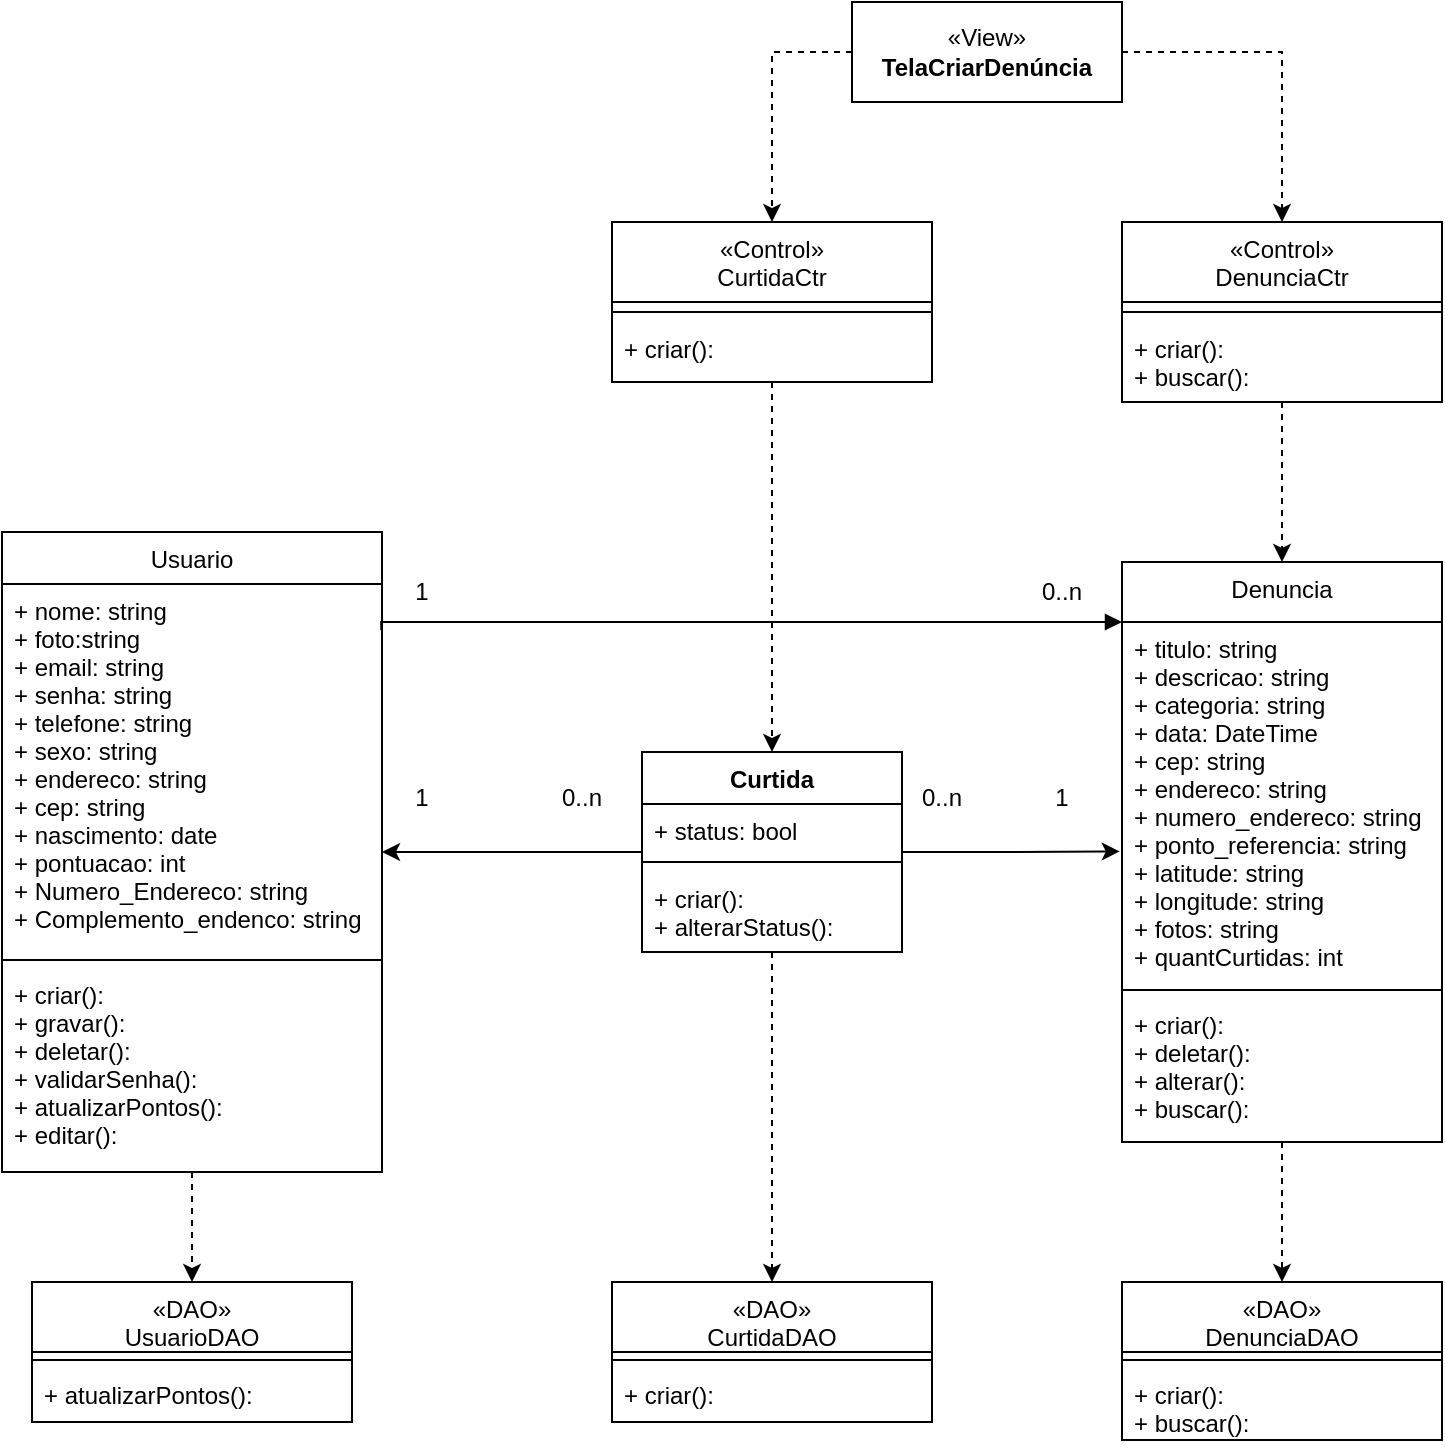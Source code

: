 <mxfile version="24.7.10">
  <diagram name="Página-1" id="tnlhSZbEQsULOHrmDjdg">
    <mxGraphModel dx="1167" dy="657" grid="1" gridSize="10" guides="1" tooltips="1" connect="1" arrows="1" fold="1" page="1" pageScale="1" pageWidth="827" pageHeight="1169" math="0" shadow="0">
      <root>
        <mxCell id="0" />
        <mxCell id="1" parent="0" />
        <mxCell id="VSAAFDuZtq6SLOjFouVE-43" value="Denuncia" style="swimlane;fontStyle=0;align=center;verticalAlign=top;childLayout=stackLayout;horizontal=1;startSize=30;horizontalStack=0;resizeParent=1;resizeLast=0;collapsible=1;marginBottom=0;rounded=0;shadow=0;strokeWidth=1;" vertex="1" parent="1">
          <mxGeometry x="640" y="290" width="160" height="290" as="geometry">
            <mxRectangle x="340" y="380" width="170" height="26" as="alternateBounds" />
          </mxGeometry>
        </mxCell>
        <mxCell id="VSAAFDuZtq6SLOjFouVE-44" value="+ titulo: string&#xa;+ descricao: string&#xa;+ categoria: string&#xa;+ data: DateTime&#xa;+ cep: string&#xa;+ endereco: string&#xa;+ numero_endereco: string&#xa;+ ponto_referencia: string&#xa;+ latitude: string&#xa;+ longitude: string&#xa;+ fotos: string&#xa;+ quantCurtidas: int" style="text;align=left;verticalAlign=top;spacingLeft=4;spacingRight=4;overflow=hidden;rotatable=0;points=[[0,0.5],[1,0.5]];portConstraint=eastwest;" vertex="1" parent="VSAAFDuZtq6SLOjFouVE-43">
          <mxGeometry y="30" width="160" height="180" as="geometry" />
        </mxCell>
        <mxCell id="VSAAFDuZtq6SLOjFouVE-45" value="" style="line;html=1;strokeWidth=1;align=left;verticalAlign=middle;spacingTop=-1;spacingLeft=3;spacingRight=3;rotatable=0;labelPosition=right;points=[];portConstraint=eastwest;" vertex="1" parent="VSAAFDuZtq6SLOjFouVE-43">
          <mxGeometry y="210" width="160" height="8" as="geometry" />
        </mxCell>
        <mxCell id="VSAAFDuZtq6SLOjFouVE-46" value="+ criar(): &#xa;+ deletar(): &#xa;+ alterar():&#xa;+ buscar():&#xa; " style="text;align=left;verticalAlign=top;spacingLeft=4;spacingRight=4;overflow=hidden;rotatable=0;points=[[0,0.5],[1,0.5]];portConstraint=eastwest;" vertex="1" parent="VSAAFDuZtq6SLOjFouVE-43">
          <mxGeometry y="218" width="160" height="72" as="geometry" />
        </mxCell>
        <mxCell id="VSAAFDuZtq6SLOjFouVE-47" style="edgeStyle=orthogonalEdgeStyle;rounded=0;orthogonalLoop=1;jettySize=auto;html=1;exitX=0.5;exitY=1;exitDx=0;exitDy=0;entryX=0.5;entryY=0;entryDx=0;entryDy=0;dashed=1;" edge="1" parent="1" source="VSAAFDuZtq6SLOjFouVE-48" target="VSAAFDuZtq6SLOjFouVE-52">
          <mxGeometry relative="1" as="geometry" />
        </mxCell>
        <mxCell id="VSAAFDuZtq6SLOjFouVE-48" value="Usuario" style="swimlane;fontStyle=0;align=center;verticalAlign=top;childLayout=stackLayout;horizontal=1;startSize=26;horizontalStack=0;resizeParent=1;resizeLast=0;collapsible=1;marginBottom=0;rounded=0;shadow=0;strokeWidth=1;" vertex="1" parent="1">
          <mxGeometry x="80" y="275" width="190" height="320" as="geometry">
            <mxRectangle x="340" y="380" width="170" height="26" as="alternateBounds" />
          </mxGeometry>
        </mxCell>
        <mxCell id="VSAAFDuZtq6SLOjFouVE-49" value="+ nome: string&#xa;+ foto:string&#xa;+ email: string&#xa;+ senha: string&#xa;+ telefone: string&#xa;+ sexo: string&#xa;+ endereco: string&#xa;+ cep: string&#xa;+ nascimento: date&#xa;+ pontuacao: int&#xa;+ Numero_Endereco: string &#xa;+ Complemento_endenco: string" style="text;align=left;verticalAlign=top;spacingLeft=4;spacingRight=4;overflow=hidden;rotatable=0;points=[[0,0.5],[1,0.5]];portConstraint=eastwest;" vertex="1" parent="VSAAFDuZtq6SLOjFouVE-48">
          <mxGeometry y="26" width="190" height="184" as="geometry" />
        </mxCell>
        <mxCell id="VSAAFDuZtq6SLOjFouVE-50" value="" style="line;html=1;strokeWidth=1;align=left;verticalAlign=middle;spacingTop=-1;spacingLeft=3;spacingRight=3;rotatable=0;labelPosition=right;points=[];portConstraint=eastwest;" vertex="1" parent="VSAAFDuZtq6SLOjFouVE-48">
          <mxGeometry y="210" width="190" height="8" as="geometry" />
        </mxCell>
        <mxCell id="VSAAFDuZtq6SLOjFouVE-51" value="+ criar(): &#xa;+ gravar():&#xa;+ deletar(): &#xa;+ validarSenha():&#xa;+ atualizarPontos():&#xa;+ editar():" style="text;align=left;verticalAlign=top;spacingLeft=4;spacingRight=4;overflow=hidden;rotatable=0;points=[[0,0.5],[1,0.5]];portConstraint=eastwest;" vertex="1" parent="VSAAFDuZtq6SLOjFouVE-48">
          <mxGeometry y="218" width="190" height="92" as="geometry" />
        </mxCell>
        <mxCell id="VSAAFDuZtq6SLOjFouVE-52" value="«DAO»&#xa;UsuarioDAO&#xa;" style="swimlane;fontStyle=0;align=center;verticalAlign=top;childLayout=stackLayout;horizontal=1;startSize=35;horizontalStack=0;resizeParent=1;resizeLast=0;collapsible=1;marginBottom=0;rounded=0;shadow=0;strokeWidth=1;" vertex="1" parent="1">
          <mxGeometry x="95" y="650" width="160" height="70" as="geometry">
            <mxRectangle x="340" y="380" width="170" height="26" as="alternateBounds" />
          </mxGeometry>
        </mxCell>
        <mxCell id="VSAAFDuZtq6SLOjFouVE-53" value="" style="line;html=1;strokeWidth=1;align=left;verticalAlign=middle;spacingTop=-1;spacingLeft=3;spacingRight=3;rotatable=0;labelPosition=right;points=[];portConstraint=eastwest;" vertex="1" parent="VSAAFDuZtq6SLOjFouVE-52">
          <mxGeometry y="35" width="160" height="8" as="geometry" />
        </mxCell>
        <mxCell id="VSAAFDuZtq6SLOjFouVE-54" value="+ atualizarPontos():" style="text;align=left;verticalAlign=top;spacingLeft=4;spacingRight=4;overflow=hidden;rotatable=0;points=[[0,0.5],[1,0.5]];portConstraint=eastwest;" vertex="1" parent="VSAAFDuZtq6SLOjFouVE-52">
          <mxGeometry y="43" width="160" height="27" as="geometry" />
        </mxCell>
        <mxCell id="VSAAFDuZtq6SLOjFouVE-55" style="edgeStyle=orthogonalEdgeStyle;rounded=0;orthogonalLoop=1;jettySize=auto;html=1;exitX=0.5;exitY=1;exitDx=0;exitDy=0;entryX=0.5;entryY=0;entryDx=0;entryDy=0;dashed=1;" edge="1" parent="1" source="VSAAFDuZtq6SLOjFouVE-43" target="VSAAFDuZtq6SLOjFouVE-66">
          <mxGeometry relative="1" as="geometry">
            <mxPoint x="720" y="595" as="targetPoint" />
          </mxGeometry>
        </mxCell>
        <mxCell id="VSAAFDuZtq6SLOjFouVE-56" style="edgeStyle=orthogonalEdgeStyle;rounded=0;orthogonalLoop=1;jettySize=auto;html=1;entryX=0.5;entryY=0;entryDx=0;entryDy=0;dashed=1;exitX=1;exitY=0.5;exitDx=0;exitDy=0;" edge="1" parent="1" source="VSAAFDuZtq6SLOjFouVE-58" target="VSAAFDuZtq6SLOjFouVE-60">
          <mxGeometry relative="1" as="geometry">
            <mxPoint x="590" y="85" as="targetPoint" />
          </mxGeometry>
        </mxCell>
        <mxCell id="VSAAFDuZtq6SLOjFouVE-57" style="edgeStyle=orthogonalEdgeStyle;rounded=0;orthogonalLoop=1;jettySize=auto;html=1;entryX=0.5;entryY=0;entryDx=0;entryDy=0;dashed=1;exitX=0;exitY=0.5;exitDx=0;exitDy=0;" edge="1" parent="1" source="VSAAFDuZtq6SLOjFouVE-58" target="VSAAFDuZtq6SLOjFouVE-70">
          <mxGeometry relative="1" as="geometry" />
        </mxCell>
        <mxCell id="VSAAFDuZtq6SLOjFouVE-58" value="«View»&lt;br&gt;&lt;b&gt;TelaCriarDenúncia&lt;br&gt;&lt;/b&gt;" style="html=1;whiteSpace=wrap;" vertex="1" parent="1">
          <mxGeometry x="505" y="10" width="135" height="50" as="geometry" />
        </mxCell>
        <mxCell id="VSAAFDuZtq6SLOjFouVE-59" style="edgeStyle=orthogonalEdgeStyle;rounded=0;orthogonalLoop=1;jettySize=auto;html=1;exitX=0.5;exitY=1;exitDx=0;exitDy=0;entryX=0.5;entryY=0;entryDx=0;entryDy=0;dashed=1;" edge="1" parent="1" source="VSAAFDuZtq6SLOjFouVE-60" target="VSAAFDuZtq6SLOjFouVE-43">
          <mxGeometry relative="1" as="geometry">
            <mxPoint x="562.5" y="110" as="sourcePoint" />
          </mxGeometry>
        </mxCell>
        <mxCell id="VSAAFDuZtq6SLOjFouVE-60" value="«Control»&#xa;DenunciaCtr" style="swimlane;fontStyle=0;align=center;verticalAlign=top;childLayout=stackLayout;horizontal=1;startSize=40;horizontalStack=0;resizeParent=1;resizeLast=0;collapsible=1;marginBottom=0;rounded=0;shadow=0;strokeWidth=1;" vertex="1" parent="1">
          <mxGeometry x="640" y="120" width="160" height="90" as="geometry">
            <mxRectangle x="340" y="380" width="170" height="26" as="alternateBounds" />
          </mxGeometry>
        </mxCell>
        <mxCell id="VSAAFDuZtq6SLOjFouVE-61" value="" style="line;html=1;strokeWidth=1;align=left;verticalAlign=middle;spacingTop=-1;spacingLeft=3;spacingRight=3;rotatable=0;labelPosition=right;points=[];portConstraint=eastwest;" vertex="1" parent="VSAAFDuZtq6SLOjFouVE-60">
          <mxGeometry y="40" width="160" height="10" as="geometry" />
        </mxCell>
        <mxCell id="VSAAFDuZtq6SLOjFouVE-62" value="+ criar():&#xa;+ buscar():" style="text;align=left;verticalAlign=top;spacingLeft=4;spacingRight=4;overflow=hidden;rotatable=0;points=[[0,0.5],[1,0.5]];portConstraint=eastwest;" vertex="1" parent="VSAAFDuZtq6SLOjFouVE-60">
          <mxGeometry y="50" width="160" height="36" as="geometry" />
        </mxCell>
        <mxCell id="VSAAFDuZtq6SLOjFouVE-63" value="1" style="text;html=1;align=center;verticalAlign=middle;whiteSpace=wrap;rounded=0;" vertex="1" parent="1">
          <mxGeometry x="260" y="290" width="60" height="30" as="geometry" />
        </mxCell>
        <mxCell id="VSAAFDuZtq6SLOjFouVE-64" value="0..n" style="text;html=1;align=center;verticalAlign=middle;whiteSpace=wrap;rounded=0;" vertex="1" parent="1">
          <mxGeometry x="580" y="290" width="60" height="30" as="geometry" />
        </mxCell>
        <mxCell id="VSAAFDuZtq6SLOjFouVE-65" value="" style="endArrow=block;endFill=1;html=1;edgeStyle=orthogonalEdgeStyle;align=left;verticalAlign=top;rounded=0;exitX=0.998;exitY=0.125;exitDx=0;exitDy=0;exitPerimeter=0;" edge="1" parent="1" source="VSAAFDuZtq6SLOjFouVE-49" target="VSAAFDuZtq6SLOjFouVE-43">
          <mxGeometry x="-1" relative="1" as="geometry">
            <mxPoint x="295" y="331" as="sourcePoint" />
            <mxPoint x="440" y="320" as="targetPoint" />
            <Array as="points">
              <mxPoint x="270" y="320" />
            </Array>
          </mxGeometry>
        </mxCell>
        <mxCell id="VSAAFDuZtq6SLOjFouVE-66" value="«DAO»&#xa;DenunciaDAO&#xa;" style="swimlane;fontStyle=0;align=center;verticalAlign=top;childLayout=stackLayout;horizontal=1;startSize=35;horizontalStack=0;resizeParent=1;resizeLast=0;collapsible=1;marginBottom=0;rounded=0;shadow=0;strokeWidth=1;" vertex="1" parent="1">
          <mxGeometry x="640" y="650" width="160" height="79" as="geometry">
            <mxRectangle x="340" y="380" width="170" height="26" as="alternateBounds" />
          </mxGeometry>
        </mxCell>
        <mxCell id="VSAAFDuZtq6SLOjFouVE-67" value="" style="line;html=1;strokeWidth=1;align=left;verticalAlign=middle;spacingTop=-1;spacingLeft=3;spacingRight=3;rotatable=0;labelPosition=right;points=[];portConstraint=eastwest;" vertex="1" parent="VSAAFDuZtq6SLOjFouVE-66">
          <mxGeometry y="35" width="160" height="8" as="geometry" />
        </mxCell>
        <mxCell id="VSAAFDuZtq6SLOjFouVE-68" value="+ criar():&#xa;+ buscar():" style="text;align=left;verticalAlign=top;spacingLeft=4;spacingRight=4;overflow=hidden;rotatable=0;points=[[0,0.5],[1,0.5]];portConstraint=eastwest;" vertex="1" parent="VSAAFDuZtq6SLOjFouVE-66">
          <mxGeometry y="43" width="160" height="36" as="geometry" />
        </mxCell>
        <mxCell id="VSAAFDuZtq6SLOjFouVE-69" style="edgeStyle=orthogonalEdgeStyle;rounded=0;orthogonalLoop=1;jettySize=auto;html=1;entryX=0.5;entryY=0;entryDx=0;entryDy=0;dashed=1;" edge="1" parent="1" source="VSAAFDuZtq6SLOjFouVE-70" target="VSAAFDuZtq6SLOjFouVE-76">
          <mxGeometry relative="1" as="geometry" />
        </mxCell>
        <mxCell id="VSAAFDuZtq6SLOjFouVE-70" value="«Control»&#xa;CurtidaCtr" style="swimlane;fontStyle=0;align=center;verticalAlign=top;childLayout=stackLayout;horizontal=1;startSize=40;horizontalStack=0;resizeParent=1;resizeLast=0;collapsible=1;marginBottom=0;rounded=0;shadow=0;strokeWidth=1;" vertex="1" parent="1">
          <mxGeometry x="385" y="120" width="160" height="80" as="geometry">
            <mxRectangle x="340" y="380" width="170" height="26" as="alternateBounds" />
          </mxGeometry>
        </mxCell>
        <mxCell id="VSAAFDuZtq6SLOjFouVE-71" value="" style="line;html=1;strokeWidth=1;align=left;verticalAlign=middle;spacingTop=-1;spacingLeft=3;spacingRight=3;rotatable=0;labelPosition=right;points=[];portConstraint=eastwest;" vertex="1" parent="VSAAFDuZtq6SLOjFouVE-70">
          <mxGeometry y="40" width="160" height="10" as="geometry" />
        </mxCell>
        <mxCell id="VSAAFDuZtq6SLOjFouVE-72" value="+ criar():" style="text;align=left;verticalAlign=top;spacingLeft=4;spacingRight=4;overflow=hidden;rotatable=0;points=[[0,0.5],[1,0.5]];portConstraint=eastwest;" vertex="1" parent="VSAAFDuZtq6SLOjFouVE-70">
          <mxGeometry y="50" width="160" height="30" as="geometry" />
        </mxCell>
        <mxCell id="VSAAFDuZtq6SLOjFouVE-73" style="edgeStyle=orthogonalEdgeStyle;rounded=0;orthogonalLoop=1;jettySize=auto;html=1;entryX=0.5;entryY=0;entryDx=0;entryDy=0;dashed=1;" edge="1" parent="1" source="VSAAFDuZtq6SLOjFouVE-76" target="VSAAFDuZtq6SLOjFouVE-80">
          <mxGeometry relative="1" as="geometry" />
        </mxCell>
        <mxCell id="VSAAFDuZtq6SLOjFouVE-74" style="edgeStyle=orthogonalEdgeStyle;rounded=0;orthogonalLoop=1;jettySize=auto;html=1;entryX=-0.007;entryY=0.956;entryDx=0;entryDy=0;entryPerimeter=0;" edge="1" parent="1" source="VSAAFDuZtq6SLOjFouVE-76">
          <mxGeometry relative="1" as="geometry">
            <mxPoint x="638.88" y="434.72" as="targetPoint" />
          </mxGeometry>
        </mxCell>
        <mxCell id="VSAAFDuZtq6SLOjFouVE-75" style="edgeStyle=orthogonalEdgeStyle;rounded=0;orthogonalLoop=1;jettySize=auto;html=1;" edge="1" parent="1" source="VSAAFDuZtq6SLOjFouVE-76" target="VSAAFDuZtq6SLOjFouVE-48">
          <mxGeometry relative="1" as="geometry" />
        </mxCell>
        <mxCell id="VSAAFDuZtq6SLOjFouVE-76" value="Curtida" style="swimlane;fontStyle=1;align=center;verticalAlign=top;childLayout=stackLayout;horizontal=1;startSize=26;horizontalStack=0;resizeParent=1;resizeParentMax=0;resizeLast=0;collapsible=1;marginBottom=0;whiteSpace=wrap;html=1;" vertex="1" parent="1">
          <mxGeometry x="400" y="385" width="130" height="100" as="geometry">
            <mxRectangle x="318.5" y="230" width="80" height="30" as="alternateBounds" />
          </mxGeometry>
        </mxCell>
        <mxCell id="VSAAFDuZtq6SLOjFouVE-77" value="+ status: bool" style="text;strokeColor=none;fillColor=none;align=left;verticalAlign=top;spacingLeft=4;spacingRight=4;overflow=hidden;rotatable=0;points=[[0,0.5],[1,0.5]];portConstraint=eastwest;whiteSpace=wrap;html=1;" vertex="1" parent="VSAAFDuZtq6SLOjFouVE-76">
          <mxGeometry y="26" width="130" height="24" as="geometry" />
        </mxCell>
        <mxCell id="VSAAFDuZtq6SLOjFouVE-78" value="" style="line;strokeWidth=1;fillColor=none;align=left;verticalAlign=middle;spacingTop=-1;spacingLeft=3;spacingRight=3;rotatable=0;labelPosition=right;points=[];portConstraint=eastwest;strokeColor=inherit;" vertex="1" parent="VSAAFDuZtq6SLOjFouVE-76">
          <mxGeometry y="50" width="130" height="10" as="geometry" />
        </mxCell>
        <mxCell id="VSAAFDuZtq6SLOjFouVE-79" value="+ criar():&#xa;+ alterarStatus(): " style="text;align=left;verticalAlign=top;spacingLeft=4;spacingRight=4;overflow=hidden;rotatable=0;points=[[0,0.5],[1,0.5]];portConstraint=eastwest;" vertex="1" parent="VSAAFDuZtq6SLOjFouVE-76">
          <mxGeometry y="60" width="130" height="40" as="geometry" />
        </mxCell>
        <mxCell id="VSAAFDuZtq6SLOjFouVE-80" value="«DAO»&#xa;CurtidaDAO&#xa;" style="swimlane;fontStyle=0;align=center;verticalAlign=top;childLayout=stackLayout;horizontal=1;startSize=35;horizontalStack=0;resizeParent=1;resizeLast=0;collapsible=1;marginBottom=0;rounded=0;shadow=0;strokeWidth=1;" vertex="1" parent="1">
          <mxGeometry x="385" y="650" width="160" height="70" as="geometry">
            <mxRectangle x="340" y="380" width="170" height="26" as="alternateBounds" />
          </mxGeometry>
        </mxCell>
        <mxCell id="VSAAFDuZtq6SLOjFouVE-81" value="" style="line;html=1;strokeWidth=1;align=left;verticalAlign=middle;spacingTop=-1;spacingLeft=3;spacingRight=3;rotatable=0;labelPosition=right;points=[];portConstraint=eastwest;" vertex="1" parent="VSAAFDuZtq6SLOjFouVE-80">
          <mxGeometry y="35" width="160" height="8" as="geometry" />
        </mxCell>
        <mxCell id="VSAAFDuZtq6SLOjFouVE-82" value="+ criar():&#xa;" style="text;align=left;verticalAlign=top;spacingLeft=4;spacingRight=4;overflow=hidden;rotatable=0;points=[[0,0.5],[1,0.5]];portConstraint=eastwest;" vertex="1" parent="VSAAFDuZtq6SLOjFouVE-80">
          <mxGeometry y="43" width="160" height="27" as="geometry" />
        </mxCell>
        <mxCell id="VSAAFDuZtq6SLOjFouVE-83" value="0..n" style="text;html=1;align=center;verticalAlign=middle;whiteSpace=wrap;rounded=0;" vertex="1" parent="1">
          <mxGeometry x="340" y="393" width="60" height="30" as="geometry" />
        </mxCell>
        <mxCell id="VSAAFDuZtq6SLOjFouVE-84" value="1" style="text;html=1;align=center;verticalAlign=middle;whiteSpace=wrap;rounded=0;" vertex="1" parent="1">
          <mxGeometry x="260" y="393" width="60" height="30" as="geometry" />
        </mxCell>
        <mxCell id="VSAAFDuZtq6SLOjFouVE-85" value="0..n" style="text;html=1;align=center;verticalAlign=middle;whiteSpace=wrap;rounded=0;" vertex="1" parent="1">
          <mxGeometry x="520" y="393" width="60" height="30" as="geometry" />
        </mxCell>
        <mxCell id="VSAAFDuZtq6SLOjFouVE-86" value="1" style="text;html=1;align=center;verticalAlign=middle;whiteSpace=wrap;rounded=0;" vertex="1" parent="1">
          <mxGeometry x="580" y="393" width="60" height="30" as="geometry" />
        </mxCell>
      </root>
    </mxGraphModel>
  </diagram>
</mxfile>
